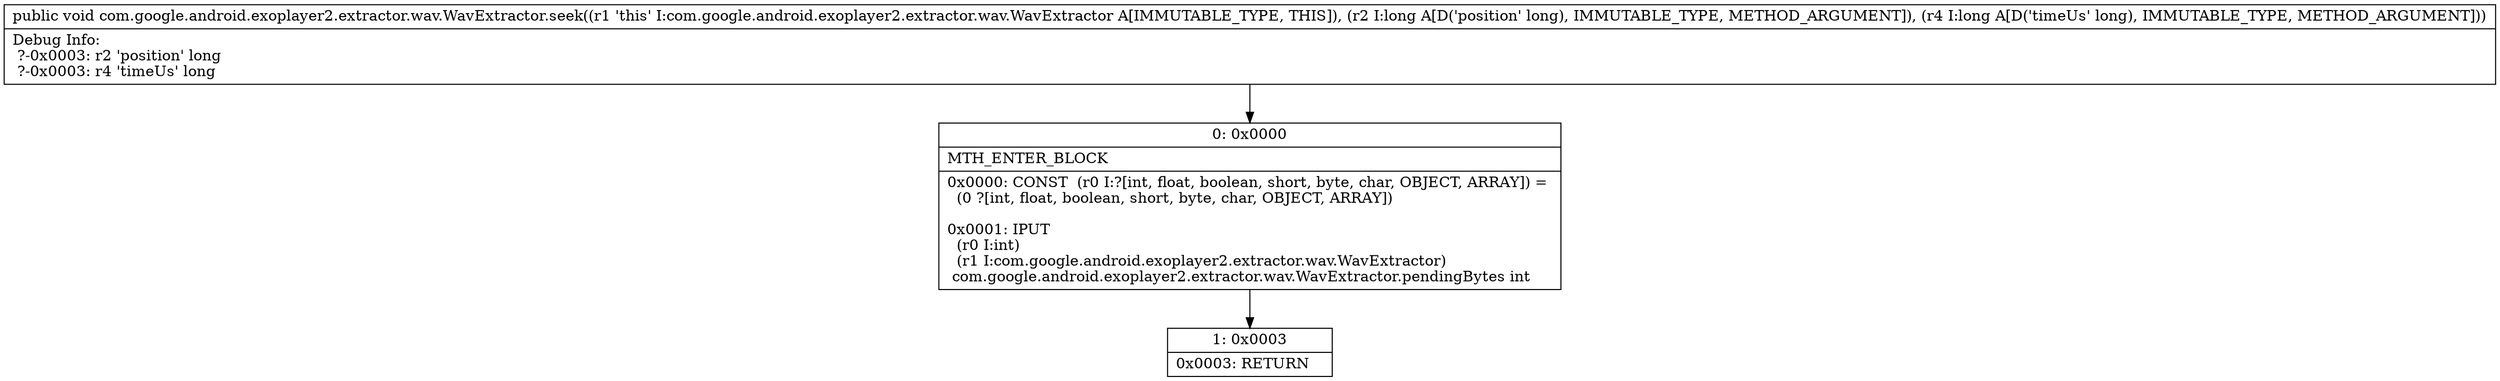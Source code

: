 digraph "CFG forcom.google.android.exoplayer2.extractor.wav.WavExtractor.seek(JJ)V" {
Node_0 [shape=record,label="{0\:\ 0x0000|MTH_ENTER_BLOCK\l|0x0000: CONST  (r0 I:?[int, float, boolean, short, byte, char, OBJECT, ARRAY]) = \l  (0 ?[int, float, boolean, short, byte, char, OBJECT, ARRAY])\l \l0x0001: IPUT  \l  (r0 I:int)\l  (r1 I:com.google.android.exoplayer2.extractor.wav.WavExtractor)\l com.google.android.exoplayer2.extractor.wav.WavExtractor.pendingBytes int \l}"];
Node_1 [shape=record,label="{1\:\ 0x0003|0x0003: RETURN   \l}"];
MethodNode[shape=record,label="{public void com.google.android.exoplayer2.extractor.wav.WavExtractor.seek((r1 'this' I:com.google.android.exoplayer2.extractor.wav.WavExtractor A[IMMUTABLE_TYPE, THIS]), (r2 I:long A[D('position' long), IMMUTABLE_TYPE, METHOD_ARGUMENT]), (r4 I:long A[D('timeUs' long), IMMUTABLE_TYPE, METHOD_ARGUMENT]))  | Debug Info:\l  ?\-0x0003: r2 'position' long\l  ?\-0x0003: r4 'timeUs' long\l}"];
MethodNode -> Node_0;
Node_0 -> Node_1;
}

